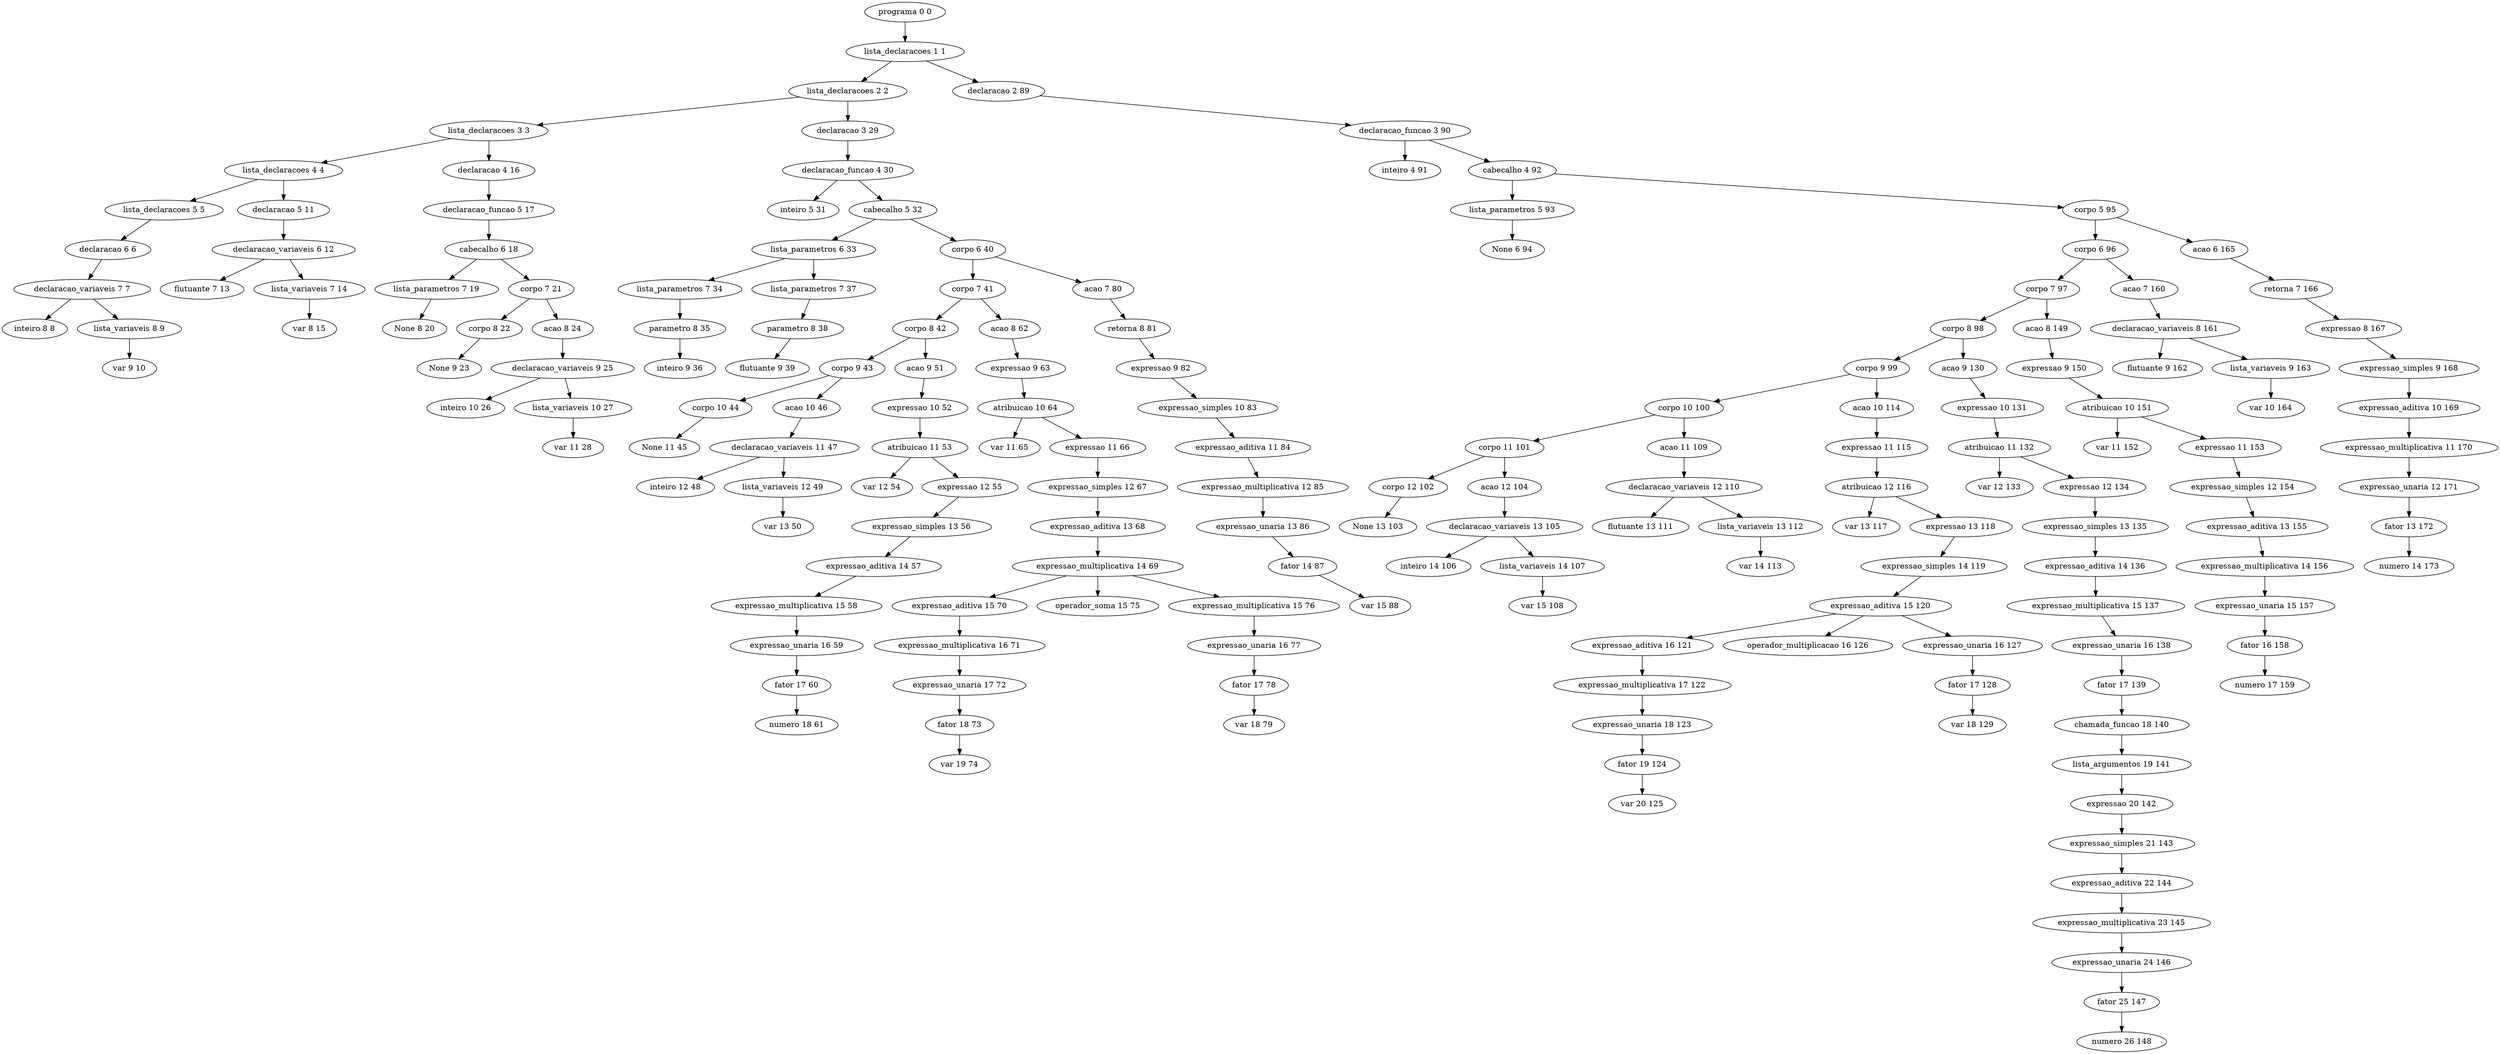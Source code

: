 digraph G {
	"programa 0 0" -> "lista_declaracoes 1 1"
	"lista_declaracoes 1 1" -> "lista_declaracoes 2 2"
	"lista_declaracoes 2 2" -> "lista_declaracoes 3 3"
	"lista_declaracoes 3 3" -> "lista_declaracoes 4 4"
	"lista_declaracoes 4 4" -> "lista_declaracoes 5 5"
	"lista_declaracoes 5 5" -> "declaracao 6 6"
	"declaracao 6 6" -> "declaracao_variaveis 7 7"
	"declaracao_variaveis 7 7" -> "inteiro 8 8"
	"declaracao_variaveis 7 7" -> "lista_variaveis 8 9"
	"lista_variaveis 8 9" -> "var 9 10"
	"lista_declaracoes 4 4" -> "declaracao 5 11"
	"declaracao 5 11" -> "declaracao_variaveis 6 12"
	"declaracao_variaveis 6 12" -> "flutuante 7 13"
	"declaracao_variaveis 6 12" -> "lista_variaveis 7 14"
	"lista_variaveis 7 14" -> "var 8 15"
	"lista_declaracoes 3 3" -> "declaracao 4 16"
	"declaracao 4 16" -> "declaracao_funcao 5 17"
	"declaracao_funcao 5 17" -> "cabecalho 6 18"
	"cabecalho 6 18" -> "lista_parametros 7 19"
	"lista_parametros 7 19" -> "None 8 20"
	"cabecalho 6 18" -> "corpo 7 21"
	"corpo 7 21" -> "corpo 8 22"
	"corpo 8 22" -> "None 9 23"
	"corpo 7 21" -> "acao 8 24"
	"acao 8 24" -> "declaracao_variaveis 9 25"
	"declaracao_variaveis 9 25" -> "inteiro 10 26"
	"declaracao_variaveis 9 25" -> "lista_variaveis 10 27"
	"lista_variaveis 10 27" -> "var 11 28"
	"lista_declaracoes 2 2" -> "declaracao 3 29"
	"declaracao 3 29" -> "declaracao_funcao 4 30"
	"declaracao_funcao 4 30" -> "inteiro 5 31"
	"declaracao_funcao 4 30" -> "cabecalho 5 32"
	"cabecalho 5 32" -> "lista_parametros 6 33"
	"lista_parametros 6 33" -> "lista_parametros 7 34"
	"lista_parametros 7 34" -> "parametro 8 35"
	"parametro 8 35" -> "inteiro 9 36"
	"lista_parametros 6 33" -> "lista_parametros 7 37"
	"lista_parametros 7 37" -> "parametro 8 38"
	"parametro 8 38" -> "flutuante 9 39"
	"cabecalho 5 32" -> "corpo 6 40"
	"corpo 6 40" -> "corpo 7 41"
	"corpo 7 41" -> "corpo 8 42"
	"corpo 8 42" -> "corpo 9 43"
	"corpo 9 43" -> "corpo 10 44"
	"corpo 10 44" -> "None 11 45"
	"corpo 9 43" -> "acao 10 46"
	"acao 10 46" -> "declaracao_variaveis 11 47"
	"declaracao_variaveis 11 47" -> "inteiro 12 48"
	"declaracao_variaveis 11 47" -> "lista_variaveis 12 49"
	"lista_variaveis 12 49" -> "var 13 50"
	"corpo 8 42" -> "acao 9 51"
	"acao 9 51" -> "expressao 10 52"
	"expressao 10 52" -> "atribuicao 11 53"
	"atribuicao 11 53" -> "var 12 54"
	"atribuicao 11 53" -> "expressao 12 55"
	"expressao 12 55" -> "expressao_simples 13 56"
	"expressao_simples 13 56" -> "expressao_aditiva 14 57"
	"expressao_aditiva 14 57" -> "expressao_multiplicativa 15 58"
	"expressao_multiplicativa 15 58" -> "expressao_unaria 16 59"
	"expressao_unaria 16 59" -> "fator 17 60"
	"fator 17 60" -> "numero 18 61"
	"corpo 7 41" -> "acao 8 62"
	"acao 8 62" -> "expressao 9 63"
	"expressao 9 63" -> "atribuicao 10 64"
	"atribuicao 10 64" -> "var 11 65"
	"atribuicao 10 64" -> "expressao 11 66"
	"expressao 11 66" -> "expressao_simples 12 67"
	"expressao_simples 12 67" -> "expressao_aditiva 13 68"
	"expressao_aditiva 13 68" -> "expressao_multiplicativa 14 69"
	"expressao_multiplicativa 14 69" -> "expressao_aditiva 15 70"
	"expressao_aditiva 15 70" -> "expressao_multiplicativa 16 71"
	"expressao_multiplicativa 16 71" -> "expressao_unaria 17 72"
	"expressao_unaria 17 72" -> "fator 18 73"
	"fator 18 73" -> "var 19 74"
	"expressao_multiplicativa 14 69" -> "operador_soma 15 75"
	"expressao_multiplicativa 14 69" -> "expressao_multiplicativa 15 76"
	"expressao_multiplicativa 15 76" -> "expressao_unaria 16 77"
	"expressao_unaria 16 77" -> "fator 17 78"
	"fator 17 78" -> "var 18 79"
	"corpo 6 40" -> "acao 7 80"
	"acao 7 80" -> "retorna 8 81"
	"retorna 8 81" -> "expressao 9 82"
	"expressao 9 82" -> "expressao_simples 10 83"
	"expressao_simples 10 83" -> "expressao_aditiva 11 84"
	"expressao_aditiva 11 84" -> "expressao_multiplicativa 12 85"
	"expressao_multiplicativa 12 85" -> "expressao_unaria 13 86"
	"expressao_unaria 13 86" -> "fator 14 87"
	"fator 14 87" -> "var 15 88"
	"lista_declaracoes 1 1" -> "declaracao 2 89"
	"declaracao 2 89" -> "declaracao_funcao 3 90"
	"declaracao_funcao 3 90" -> "inteiro 4 91"
	"declaracao_funcao 3 90" -> "cabecalho 4 92"
	"cabecalho 4 92" -> "lista_parametros 5 93"
	"lista_parametros 5 93" -> "None 6 94"
	"cabecalho 4 92" -> "corpo 5 95"
	"corpo 5 95" -> "corpo 6 96"
	"corpo 6 96" -> "corpo 7 97"
	"corpo 7 97" -> "corpo 8 98"
	"corpo 8 98" -> "corpo 9 99"
	"corpo 9 99" -> "corpo 10 100"
	"corpo 10 100" -> "corpo 11 101"
	"corpo 11 101" -> "corpo 12 102"
	"corpo 12 102" -> "None 13 103"
	"corpo 11 101" -> "acao 12 104"
	"acao 12 104" -> "declaracao_variaveis 13 105"
	"declaracao_variaveis 13 105" -> "inteiro 14 106"
	"declaracao_variaveis 13 105" -> "lista_variaveis 14 107"
	"lista_variaveis 14 107" -> "var 15 108"
	"corpo 10 100" -> "acao 11 109"
	"acao 11 109" -> "declaracao_variaveis 12 110"
	"declaracao_variaveis 12 110" -> "flutuante 13 111"
	"declaracao_variaveis 12 110" -> "lista_variaveis 13 112"
	"lista_variaveis 13 112" -> "var 14 113"
	"corpo 9 99" -> "acao 10 114"
	"acao 10 114" -> "expressao 11 115"
	"expressao 11 115" -> "atribuicao 12 116"
	"atribuicao 12 116" -> "var 13 117"
	"atribuicao 12 116" -> "expressao 13 118"
	"expressao 13 118" -> "expressao_simples 14 119"
	"expressao_simples 14 119" -> "expressao_aditiva 15 120"
	"expressao_aditiva 15 120" -> "expressao_aditiva 16 121"
	"expressao_aditiva 16 121" -> "expressao_multiplicativa 17 122"
	"expressao_multiplicativa 17 122" -> "expressao_unaria 18 123"
	"expressao_unaria 18 123" -> "fator 19 124"
	"fator 19 124" -> "var 20 125"
	"expressao_aditiva 15 120" -> "operador_multiplicacao 16 126"
	"expressao_aditiva 15 120" -> "expressao_unaria 16 127"
	"expressao_unaria 16 127" -> "fator 17 128"
	"fator 17 128" -> "var 18 129"
	"corpo 8 98" -> "acao 9 130"
	"acao 9 130" -> "expressao 10 131"
	"expressao 10 131" -> "atribuicao 11 132"
	"atribuicao 11 132" -> "var 12 133"
	"atribuicao 11 132" -> "expressao 12 134"
	"expressao 12 134" -> "expressao_simples 13 135"
	"expressao_simples 13 135" -> "expressao_aditiva 14 136"
	"expressao_aditiva 14 136" -> "expressao_multiplicativa 15 137"
	"expressao_multiplicativa 15 137" -> "expressao_unaria 16 138"
	"expressao_unaria 16 138" -> "fator 17 139"
	"fator 17 139" -> "chamada_funcao 18 140"
	"chamada_funcao 18 140" -> "lista_argumentos 19 141"
	"lista_argumentos 19 141" -> "expressao 20 142"
	"expressao 20 142" -> "expressao_simples 21 143"
	"expressao_simples 21 143" -> "expressao_aditiva 22 144"
	"expressao_aditiva 22 144" -> "expressao_multiplicativa 23 145"
	"expressao_multiplicativa 23 145" -> "expressao_unaria 24 146"
	"expressao_unaria 24 146" -> "fator 25 147"
	"fator 25 147" -> "numero 26 148"
	"corpo 7 97" -> "acao 8 149"
	"acao 8 149" -> "expressao 9 150"
	"expressao 9 150" -> "atribuicao 10 151"
	"atribuicao 10 151" -> "var 11 152"
	"atribuicao 10 151" -> "expressao 11 153"
	"expressao 11 153" -> "expressao_simples 12 154"
	"expressao_simples 12 154" -> "expressao_aditiva 13 155"
	"expressao_aditiva 13 155" -> "expressao_multiplicativa 14 156"
	"expressao_multiplicativa 14 156" -> "expressao_unaria 15 157"
	"expressao_unaria 15 157" -> "fator 16 158"
	"fator 16 158" -> "numero 17 159"
	"corpo 6 96" -> "acao 7 160"
	"acao 7 160" -> "declaracao_variaveis 8 161"
	"declaracao_variaveis 8 161" -> "flutuante 9 162"
	"declaracao_variaveis 8 161" -> "lista_variaveis 9 163"
	"lista_variaveis 9 163" -> "var 10 164"
	"corpo 5 95" -> "acao 6 165"
	"acao 6 165" -> "retorna 7 166"
	"retorna 7 166" -> "expressao 8 167"
	"expressao 8 167" -> "expressao_simples 9 168"
	"expressao_simples 9 168" -> "expressao_aditiva 10 169"
	"expressao_aditiva 10 169" -> "expressao_multiplicativa 11 170"
	"expressao_multiplicativa 11 170" -> "expressao_unaria 12 171"
	"expressao_unaria 12 171" -> "fator 13 172"
	"fator 13 172" -> "numero 14 173"
}
